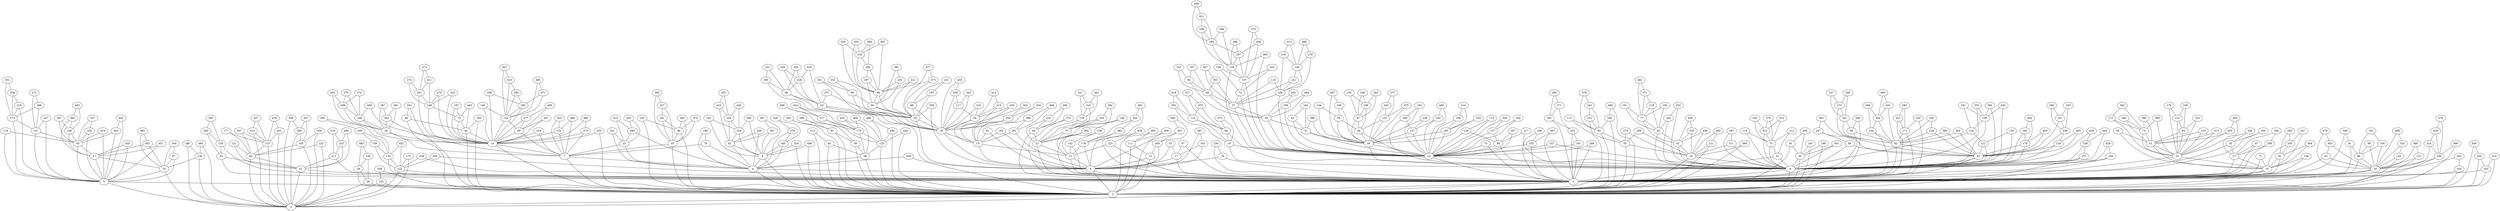 graph x {
1 -- 2
1 -- 3
2 -- 3
4 -- 1
4 -- 2
5 -- 2
5 -- 3
6 -- 1
6 -- 2
7 -- 4
7 -- 2
8 -- 4
8 -- 2
9 -- 1
9 -- 2
10 -- 1
10 -- 2
11 -- 6
11 -- 1
12 -- 9
12 -- 1
13 -- 6
13 -- 2
14 -- 7
14 -- 2
15 -- 11
15 -- 6
16 -- 15
16 -- 6
17 -- 6
17 -- 1
18 -- 9
18 -- 2
19 -- 12
19 -- 9
20 -- 14
20 -- 7
21 -- 1
21 -- 3
22 -- 11
22 -- 1
23 -- 7
23 -- 4
24 -- 16
24 -- 6
25 -- 10
25 -- 2
26 -- 12
26 -- 9
27 -- 10
27 -- 1
28 -- 2
28 -- 3
29 -- 28
29 -- 2
30 -- 27
30 -- 1
31 -- 26
31 -- 12
32 -- 21
32 -- 1
33 -- 17
33 -- 6
34 -- 5
34 -- 3
35 -- 18
35 -- 2
36 -- 31
36 -- 12
37 -- 36
37 -- 12
38 -- 4
38 -- 2
39 -- 1
39 -- 2
40 -- 14
40 -- 2
41 -- 9
41 -- 1
42 -- 8
42 -- 4
43 -- 39
43 -- 1
44 -- 38
44 -- 2
45 -- 9
45 -- 2
46 -- 22
46 -- 1
47 -- 27
47 -- 1
48 -- 26
48 -- 9
49 -- 40
49 -- 2
50 -- 45
50 -- 2
51 -- 25
51 -- 10
52 -- 24
52 -- 6
53 -- 9
53 -- 1
54 -- 48
54 -- 26
55 -- 7
55 -- 2
56 -- 16
56 -- 15
57 -- 34
57 -- 5
58 -- 38
58 -- 2
59 -- 24
59 -- 16
60 -- 14
60 -- 7
61 -- 15
61 -- 6
62 -- 18
62 -- 9
63 -- 62
63 -- 9
64 -- 19
64 -- 9
65 -- 51
65 -- 10
66 -- 39
66 -- 1
67 -- 34
67 -- 5
68 -- 37
68 -- 36
69 -- 53
69 -- 1
70 -- 22
70 -- 11
71 -- 10
71 -- 1
72 -- 37
72 -- 12
73 -- 40
73 -- 14
74 -- 51
74 -- 25
75 -- 41
75 -- 9
76 -- 6
76 -- 1
77 -- 63
77 -- 62
78 -- 7
78 -- 4
79 -- 12
79 -- 1
80 -- 21
80 -- 3
81 -- 58
81 -- 2
82 -- 53
82 -- 1
83 -- 31
83 -- 12
84 -- 12
84 -- 9
85 -- 35
85 -- 2
86 -- 55
86 -- 2
87 -- 48
87 -- 26
88 -- 24
88 -- 16
89 -- 59
89 -- 16
90 -- 82
90 -- 1
91 -- 66
91 -- 1
92 -- 10
92 -- 1
93 -- 57
93 -- 5
94 -- 68
94 -- 36
95 -- 51
95 -- 25
96 -- 52
96 -- 24
97 -- 17
97 -- 1
98 -- 59
98 -- 24
99 -- 66
99 -- 39
100 -- 66
100 -- 39
101 -- 77
101 -- 63
102 -- 12
102 -- 1
103 -- 2
103 -- 3
104 -- 14
104 -- 7
105 -- 1
105 -- 2
106 -- 87
106 -- 48
107 -- 72
107 -- 12
108 -- 107
108 -- 72
109 -- 37
109 -- 12
110 -- 109
110 -- 37
111 -- 13
111 -- 2
112 -- 53
112 -- 9
113 -- 85
113 -- 35
114 -- 75
114 -- 9
115 -- 64
115 -- 19
116 -- 93
116 -- 5
117 -- 56
117 -- 16
118 -- 112
118 -- 9
119 -- 77
119 -- 63
120 -- 86
120 -- 2
121 -- 80
121 -- 21
122 -- 1
122 -- 3
123 -- 95
123 -- 25
124 -- 54
124 -- 26
125 -- 38
125 -- 2
126 -- 29
126 -- 28
127 -- 26
127 -- 12
128 -- 84
128 -- 12
129 -- 70
129 -- 22
130 -- 32
130 -- 1
131 -- 80
131 -- 3
132 -- 48
132 -- 26
133 -- 51
133 -- 25
134 -- 60
134 -- 14
135 -- 122
135 -- 1
136 -- 34
136 -- 3
137 -- 84
137 -- 12
138 -- 70
138 -- 22
139 -- 107
139 -- 12
140 -- 45
140 -- 2
141 -- 109
141 -- 37
142 -- 11
142 -- 1
143 -- 39
143 -- 2
144 -- 82
144 -- 1
145 -- 15
145 -- 6
146 -- 134
146 -- 14
147 -- 93
147 -- 5
148 -- 73
148 -- 14
149 -- 141
149 -- 109
150 -- 77
150 -- 63
151 -- 39
151 -- 2
152 -- 85
152 -- 2
153 -- 14
153 -- 7
154 -- 42
154 -- 8
155 -- 112
155 -- 9
156 -- 10
156 -- 1
157 -- 12
157 -- 9
158 -- 142
158 -- 11
159 -- 135
159 -- 122
160 -- 8
160 -- 4
161 -- 90
161 -- 82
162 -- 94
162 -- 68
163 -- 154
163 -- 8
164 -- 154
164 -- 42
165 -- 80
165 -- 3
166 -- 20
166 -- 14
167 -- 84
167 -- 12
168 -- 93
168 -- 57
169 -- 127
169 -- 12
170 -- 125
170 -- 38
171 -- 82
171 -- 1
172 -- 74
172 -- 25
173 -- 147
173 -- 5
174 -- 128
174 -- 12
175 -- 122
175 -- 3
176 -- 123
176 -- 25
177 -- 131
177 -- 80
178 -- 11
178 -- 6
179 -- 53
179 -- 9
180 -- 96
180 -- 24
181 -- 12
181 -- 1
182 -- 93
182 -- 5
183 -- 1
183 -- 2
184 -- 63
184 -- 9
185 -- 26
185 -- 12
186 -- 136
186 -- 3
187 -- 73
187 -- 14
188 -- 78
188 -- 4
189 -- 36
189 -- 12
190 -- 39
190 -- 2
191 -- 100
191 -- 66
192 -- 179
192 -- 9
193 -- 88
193 -- 24
194 -- 169
194 -- 12
195 -- 118
195 -- 9
196 -- 102
196 -- 1
197 -- 98
197 -- 59
198 -- 45
198 -- 2
199 -- 185
199 -- 12
200 -- 134
200 -- 14
201 -- 86
201 -- 55
202 -- 20
202 -- 7
203 -- 105
203 -- 1
204 -- 92
204 -- 10
205 -- 57
205 -- 5
206 -- 200
206 -- 14
207 -- 139
207 -- 107
208 -- 166
208 -- 20
209 -- 117
209 -- 16
210 -- 56
210 -- 16
211 -- 21
211 -- 1
212 -- 75
212 -- 41
213 -- 44
213 -- 2
214 -- 199
214 -- 185
215 -- 56
215 -- 15
216 -- 149
216 -- 109
217 -- 84
217 -- 9
218 -- 53
218 -- 9
219 -- 173
219 -- 5
220 -- 98
220 -- 59
221 -- 18
221 -- 2
222 -- 80
222 -- 3
223 -- 171
223 -- 1
224 -- 46
224 -- 22
225 -- 11
225 -- 1
226 -- 127
226 -- 26
227 -- 201
227 -- 55
228 -- 96
228 -- 52
229 -- 82
229 -- 53
230 -- 183
230 -- 2
231 -- 193
231 -- 88
232 -- 95
232 -- 25
233 -- 181
233 -- 1
234 -- 76
234 -- 1
235 -- 106
235 -- 87
236 -- 123
236 -- 95
237 -- 9
237 -- 2
238 -- 218
238 -- 53
239 -- 14
239 -- 2
240 -- 54
240 -- 26
241 -- 238
241 -- 53
242 -- 152
242 -- 85
243 -- 132
243 -- 26
244 -- 83
244 -- 31
245 -- 233
245 -- 1
246 -- 74
246 -- 51
247 -- 69
247 -- 53
248 -- 42
248 -- 4
249 -- 159
249 -- 135
250 -- 127
250 -- 12
251 -- 180
251 -- 96
252 -- 49
252 -- 2
253 -- 184
253 -- 9
254 -- 185
254 -- 26
255 -- 70
255 -- 22
256 -- 9
256 -- 1
257 -- 52
257 -- 24
258 -- 219
258 -- 173
259 -- 122
259 -- 1
260 -- 22
260 -- 1
261 -- 148
261 -- 14
262 -- 189
262 -- 36
263 -- 208
263 -- 20
264 -- 86
264 -- 55
265 -- 223
265 -- 171
266 -- 173
266 -- 147
267 -- 42
267 -- 8
268 -- 12
268 -- 1
269 -- 13
269 -- 6
270 -- 35
270 -- 18
271 -- 245
271 -- 233
272 -- 266
272 -- 147
273 -- 161
273 -- 82
274 -- 261
274 -- 148
275 -- 148
275 -- 14
276 -- 208
276 -- 166
277 -- 243
277 -- 132
278 -- 149
278 -- 109
279 -- 160
279 -- 4
280 -- 271
280 -- 245
281 -- 195
281 -- 118
282 -- 255
282 -- 70
283 -- 204
283 -- 92
284 -- 207
284 -- 139
285 -- 249
285 -- 135
286 -- 241
286 -- 238
287 -- 202
287 -- 20
288 -- 207
288 -- 139
289 -- 90
289 -- 1
290 -- 200
290 -- 134
291 -- 15
291 -- 6
292 -- 115
292 -- 19
293 -- 16
293 -- 15
294 -- 197
294 -- 98
295 -- 50
295 -- 45
296 -- 154
296 -- 8
297 -- 168
297 -- 93
298 -- 27
298 -- 1
299 -- 74
299 -- 51
300 -- 30
300 -- 27
301 -- 89
301 -- 16
302 -- 293
302 -- 16
303 -- 269
303 -- 6
304 -- 298
304 -- 27
305 -- 137
305 -- 12
306 -- 91
306 -- 1
307 -- 131
307 -- 80
308 -- 224
308 -- 46
309 -- 35
309 -- 18
310 -- 190
310 -- 39
311 -- 18
311 -- 9
312 -- 98
312 -- 24
313 -- 51
313 -- 25
314 -- 215
314 -- 56
315 -- 129
315 -- 70
316 -- 183
316 -- 2
317 -- 170
317 -- 125
318 -- 294
318 -- 98
319 -- 8
319 -- 2
320 -- 318
320 -- 98
321 -- 75
321 -- 9
322 -- 148
322 -- 14
323 -- 211
323 -- 21
324 -- 107
324 -- 72
325 -- 318
325 -- 98
326 -- 279
326 -- 160
327 -- 273
327 -- 161
328 -- 228
328 -- 52
329 -- 171
329 -- 1
330 -- 122
330 -- 1
331 -- 315
331 -- 129
332 -- 62
332 -- 18
333 -- 89
333 -- 16
334 -- 293
334 -- 16
335 -- 51
335 -- 25
336 -- 229
336 -- 82
337 -- 182
337 -- 93
338 -- 284
338 -- 139
339 -- 237
339 -- 9
340 -- 130
340 -- 32
341 -- 23
341 -- 4
342 -- 321
342 -- 75
343 -- 17
343 -- 6
344 -- 67
344 -- 34
345 -- 241
345 -- 238
346 -- 144
346 -- 82
347 -- 204
347 -- 10
348 -- 106
348 -- 87
349 -- 85
349 -- 2
350 -- 40
350 -- 2
351 -- 258
351 -- 173
352 -- 143
352 -- 39
353 -- 68
353 -- 37
354 -- 137
354 -- 12
355 -- 24
355 -- 6
356 -- 273
356 -- 161
357 -- 94
357 -- 68
358 -- 103
358 -- 2
359 -- 30
359 -- 1
360 -- 165
360 -- 3
361 -- 45
361 -- 9
362 -- 106
362 -- 87
363 -- 172
363 -- 74
364 -- 335
364 -- 25
365 -- 117
365 -- 16
366 -- 303
366 -- 269
367 -- 102
367 -- 1
368 -- 207
368 -- 107
369 -- 74
369 -- 25
370 -- 368
370 -- 107
371 -- 119
371 -- 77
372 -- 46
372 -- 1
373 -- 98
373 -- 24
374 -- 208
374 -- 166
375 -- 115
375 -- 64
376 -- 195
376 -- 9
377 -- 60
377 -- 14
378 -- 242
378 -- 85
379 -- 321
379 -- 75
380 -- 82
380 -- 53
381 -- 220
381 -- 59
382 -- 178
382 -- 6
383 -- 227
383 -- 55
384 -- 284
384 -- 139
385 -- 168
385 -- 57
386 -- 31
386 -- 26
387 -- 343
387 -- 6
388 -- 291
388 -- 15
389 -- 23
389 -- 4
390 -- 111
390 -- 2
391 -- 311
391 -- 9
392 -- 195
392 -- 9
393 -- 340
393 -- 130
394 -- 346
394 -- 144
395 -- 228
395 -- 96
396 -- 318
396 -- 294
397 -- 267
397 -- 8
398 -- 18
398 -- 2
399 -- 111
399 -- 2
400 -- 377
400 -- 60
401 -- 57
401 -- 34
402 -- 81
402 -- 2
403 -- 43
403 -- 39
404 -- 192
404 -- 179
405 -- 179
405 -- 53
406 -- 4
406 -- 2
407 -- 353
407 -- 37
408 -- 317
408 -- 170
409 -- 352
409 -- 39
410 -- 131
410 -- 3
411 -- 261
411 -- 148
412 -- 321
412 -- 75
413 -- 216
413 -- 149
414 -- 93
414 -- 5
415 -- 164
415 -- 42
416 -- 290
416 -- 134
417 -- 375
417 -- 64
418 -- 292
418 -- 115
419 -- 323
419 -- 211
420 -- 164
420 -- 154
421 -- 131
421 -- 3
422 -- 346
422 -- 82
423 -- 389
423 -- 23
424 -- 317
424 -- 170
425 -- 228
425 -- 52
426 -- 195
426 -- 9
427 -- 147
427 -- 5
428 -- 310
428 -- 190
429 -- 256
429 -- 9
430 -- 56
430 -- 15
431 -- 338
431 -- 284
432 -- 415
432 -- 164
433 -- 209
433 -- 16
434 -- 165
434 -- 3
435 -- 170
435 -- 38
436 -- 360
436 -- 3
437 -- 60
437 -- 14
438 -- 339
438 -- 9
439 -- 225
439 -- 1
440 -- 73
440 -- 40
441 -- 315
441 -- 129
442 -- 371
442 -- 77
443 -- 93
443 -- 5
444 -- 125
444 -- 2
445 -- 339
445 -- 9
446 -- 431
446 -- 284
447 -- 410
447 -- 131
448 -- 125
448 -- 2
449 -- 332
449 -- 62
450 -- 389
450 -- 23
451 -- 57
451 -- 5
452 -- 135
452 -- 122
453 -- 153
453 -- 7
454 -- 443
454 -- 5
455 -- 382
455 -- 178
456 -- 250
456 -- 12
457 -- 360
457 -- 165
458 -- 62
458 -- 18
459 -- 166
459 -- 14
460 -- 349
460 -- 2
461 -- 455
461 -- 178
462 -- 82
462 -- 53
463 -- 385
463 -- 168
464 -- 92
464 -- 10
465 -- 139
465 -- 12
466 -- 388
466 -- 291
467 -- 416
467 -- 134
468 -- 170
468 -- 125
469 -- 153
469 -- 7
470 -- 64
470 -- 19
471 -- 200
471 -- 134
472 -- 411
472 -- 261
473 -- 14
473 -- 7
474 -- 86
474 -- 55
475 -- 132
475 -- 26
476 -- 428
476 -- 190
477 -- 373
477 -- 24
478 -- 403
478 -- 39
479 -- 421
479 -- 131
480 -- 323
480 -- 21
481 -- 401
481 -- 34
482 -- 221
482 -- 18
483 -- 126
483 -- 29
484 -- 189
484 -- 36
485 -- 471
485 -- 134
486 -- 448
486 -- 125
487 -- 318
487 -- 98
488 -- 278
488 -- 149
489 -- 473
489 -- 14
490 -- 190
490 -- 2
491 -- 202
491 -- 20
492 -- 247
492 -- 53
493 -- 218
493 -- 53
494 -- 136
494 -- 3
495 -- 151
495 -- 39
496 -- 81
496 -- 58
497 -- 240
497 -- 26
498 -- 8
498 -- 2
499 -- 422
499 -- 346
500 -- 230
500 -- 2
}